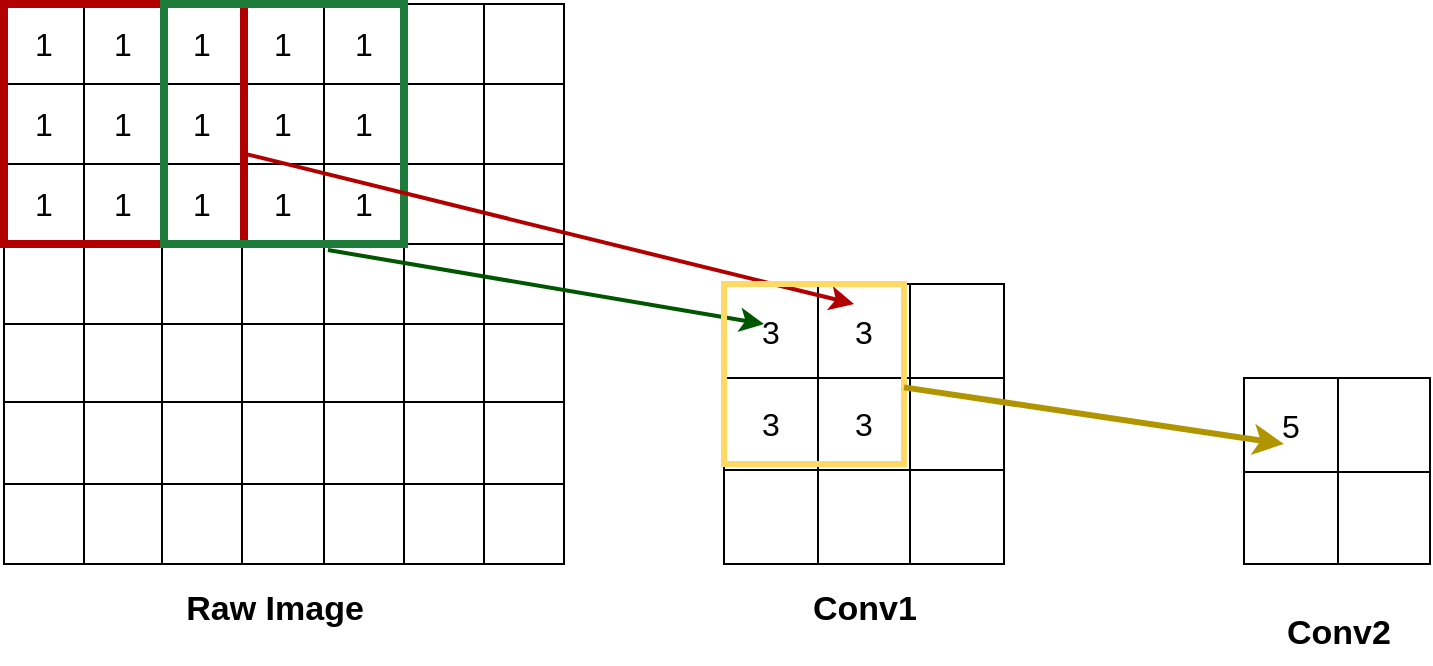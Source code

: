 <mxfile version="24.4.6" type="github">
  <diagram name="第 1 页" id="T-Y5g9HEh9PjL1kTXAn0">
    <mxGraphModel dx="2261" dy="746" grid="1" gridSize="10" guides="1" tooltips="1" connect="1" arrows="1" fold="1" page="1" pageScale="1" pageWidth="827" pageHeight="1169" math="0" shadow="0">
      <root>
        <mxCell id="0" />
        <mxCell id="1" parent="0" />
        <mxCell id="boeS_ri1tZTHoRoHTXlC-56" value="" style="shape=table;startSize=0;container=1;collapsible=0;childLayout=tableLayout;fontSize=16;" parent="1" vertex="1">
          <mxGeometry x="360" y="220" width="140" height="140" as="geometry" />
        </mxCell>
        <mxCell id="boeS_ri1tZTHoRoHTXlC-57" value="" style="shape=tableRow;horizontal=0;startSize=0;swimlaneHead=0;swimlaneBody=0;strokeColor=inherit;top=0;left=0;bottom=0;right=0;collapsible=0;dropTarget=0;fillColor=none;points=[[0,0.5],[1,0.5]];portConstraint=eastwest;fontSize=16;" parent="boeS_ri1tZTHoRoHTXlC-56" vertex="1">
          <mxGeometry width="140" height="47" as="geometry" />
        </mxCell>
        <mxCell id="boeS_ri1tZTHoRoHTXlC-58" value="3" style="shape=partialRectangle;html=1;whiteSpace=wrap;connectable=0;strokeColor=inherit;overflow=hidden;fillColor=none;top=0;left=0;bottom=0;right=0;pointerEvents=1;fontSize=16;" parent="boeS_ri1tZTHoRoHTXlC-57" vertex="1">
          <mxGeometry width="47" height="47" as="geometry">
            <mxRectangle width="47" height="47" as="alternateBounds" />
          </mxGeometry>
        </mxCell>
        <mxCell id="boeS_ri1tZTHoRoHTXlC-59" value="3" style="shape=partialRectangle;html=1;whiteSpace=wrap;connectable=0;strokeColor=inherit;overflow=hidden;fillColor=none;top=0;left=0;bottom=0;right=0;pointerEvents=1;fontSize=16;" parent="boeS_ri1tZTHoRoHTXlC-57" vertex="1">
          <mxGeometry x="47" width="46" height="47" as="geometry">
            <mxRectangle width="46" height="47" as="alternateBounds" />
          </mxGeometry>
        </mxCell>
        <mxCell id="boeS_ri1tZTHoRoHTXlC-60" value="" style="shape=partialRectangle;html=1;whiteSpace=wrap;connectable=0;strokeColor=inherit;overflow=hidden;fillColor=none;top=0;left=0;bottom=0;right=0;pointerEvents=1;fontSize=16;" parent="boeS_ri1tZTHoRoHTXlC-57" vertex="1">
          <mxGeometry x="93" width="47" height="47" as="geometry">
            <mxRectangle width="47" height="47" as="alternateBounds" />
          </mxGeometry>
        </mxCell>
        <mxCell id="boeS_ri1tZTHoRoHTXlC-61" value="" style="shape=tableRow;horizontal=0;startSize=0;swimlaneHead=0;swimlaneBody=0;strokeColor=inherit;top=0;left=0;bottom=0;right=0;collapsible=0;dropTarget=0;fillColor=none;points=[[0,0.5],[1,0.5]];portConstraint=eastwest;fontSize=16;" parent="boeS_ri1tZTHoRoHTXlC-56" vertex="1">
          <mxGeometry y="47" width="140" height="46" as="geometry" />
        </mxCell>
        <mxCell id="boeS_ri1tZTHoRoHTXlC-62" value="3" style="shape=partialRectangle;html=1;whiteSpace=wrap;connectable=0;strokeColor=inherit;overflow=hidden;fillColor=none;top=0;left=0;bottom=0;right=0;pointerEvents=1;fontSize=16;" parent="boeS_ri1tZTHoRoHTXlC-61" vertex="1">
          <mxGeometry width="47" height="46" as="geometry">
            <mxRectangle width="47" height="46" as="alternateBounds" />
          </mxGeometry>
        </mxCell>
        <mxCell id="boeS_ri1tZTHoRoHTXlC-63" value="3" style="shape=partialRectangle;html=1;whiteSpace=wrap;connectable=0;strokeColor=inherit;overflow=hidden;fillColor=none;top=0;left=0;bottom=0;right=0;pointerEvents=1;fontSize=16;" parent="boeS_ri1tZTHoRoHTXlC-61" vertex="1">
          <mxGeometry x="47" width="46" height="46" as="geometry">
            <mxRectangle width="46" height="46" as="alternateBounds" />
          </mxGeometry>
        </mxCell>
        <mxCell id="boeS_ri1tZTHoRoHTXlC-64" value="" style="shape=partialRectangle;html=1;whiteSpace=wrap;connectable=0;strokeColor=inherit;overflow=hidden;fillColor=none;top=0;left=0;bottom=0;right=0;pointerEvents=1;fontSize=16;" parent="boeS_ri1tZTHoRoHTXlC-61" vertex="1">
          <mxGeometry x="93" width="47" height="46" as="geometry">
            <mxRectangle width="47" height="46" as="alternateBounds" />
          </mxGeometry>
        </mxCell>
        <mxCell id="boeS_ri1tZTHoRoHTXlC-65" value="" style="shape=tableRow;horizontal=0;startSize=0;swimlaneHead=0;swimlaneBody=0;strokeColor=inherit;top=0;left=0;bottom=0;right=0;collapsible=0;dropTarget=0;fillColor=none;points=[[0,0.5],[1,0.5]];portConstraint=eastwest;fontSize=16;" parent="boeS_ri1tZTHoRoHTXlC-56" vertex="1">
          <mxGeometry y="93" width="140" height="47" as="geometry" />
        </mxCell>
        <mxCell id="boeS_ri1tZTHoRoHTXlC-66" value="" style="shape=partialRectangle;html=1;whiteSpace=wrap;connectable=0;strokeColor=inherit;overflow=hidden;fillColor=none;top=0;left=0;bottom=0;right=0;pointerEvents=1;fontSize=16;" parent="boeS_ri1tZTHoRoHTXlC-65" vertex="1">
          <mxGeometry width="47" height="47" as="geometry">
            <mxRectangle width="47" height="47" as="alternateBounds" />
          </mxGeometry>
        </mxCell>
        <mxCell id="boeS_ri1tZTHoRoHTXlC-67" value="" style="shape=partialRectangle;html=1;whiteSpace=wrap;connectable=0;strokeColor=inherit;overflow=hidden;fillColor=none;top=0;left=0;bottom=0;right=0;pointerEvents=1;fontSize=16;" parent="boeS_ri1tZTHoRoHTXlC-65" vertex="1">
          <mxGeometry x="47" width="46" height="47" as="geometry">
            <mxRectangle width="46" height="47" as="alternateBounds" />
          </mxGeometry>
        </mxCell>
        <mxCell id="boeS_ri1tZTHoRoHTXlC-68" value="" style="shape=partialRectangle;html=1;whiteSpace=wrap;connectable=0;strokeColor=inherit;overflow=hidden;fillColor=none;top=0;left=0;bottom=0;right=0;pointerEvents=1;fontSize=16;" parent="boeS_ri1tZTHoRoHTXlC-65" vertex="1">
          <mxGeometry x="93" width="47" height="47" as="geometry">
            <mxRectangle width="47" height="47" as="alternateBounds" />
          </mxGeometry>
        </mxCell>
        <mxCell id="boeS_ri1tZTHoRoHTXlC-126" value="" style="shape=table;startSize=0;container=1;collapsible=0;childLayout=tableLayout;fontSize=16;" parent="1" vertex="1">
          <mxGeometry y="80" width="280" height="280" as="geometry" />
        </mxCell>
        <mxCell id="boeS_ri1tZTHoRoHTXlC-127" value="" style="shape=tableRow;horizontal=0;startSize=0;swimlaneHead=0;swimlaneBody=0;strokeColor=inherit;top=0;left=0;bottom=0;right=0;collapsible=0;dropTarget=0;fillColor=none;points=[[0,0.5],[1,0.5]];portConstraint=eastwest;fontSize=16;" parent="boeS_ri1tZTHoRoHTXlC-126" vertex="1">
          <mxGeometry width="280" height="40" as="geometry" />
        </mxCell>
        <mxCell id="boeS_ri1tZTHoRoHTXlC-128" value="1" style="shape=partialRectangle;html=1;whiteSpace=wrap;connectable=0;strokeColor=inherit;overflow=hidden;fillColor=none;top=0;left=0;bottom=0;right=0;pointerEvents=1;fontSize=16;" parent="boeS_ri1tZTHoRoHTXlC-127" vertex="1">
          <mxGeometry width="40" height="40" as="geometry">
            <mxRectangle width="40" height="40" as="alternateBounds" />
          </mxGeometry>
        </mxCell>
        <mxCell id="boeS_ri1tZTHoRoHTXlC-129" value="1" style="shape=partialRectangle;html=1;whiteSpace=wrap;connectable=0;strokeColor=inherit;overflow=hidden;fillColor=none;top=0;left=0;bottom=0;right=0;pointerEvents=1;fontSize=16;" parent="boeS_ri1tZTHoRoHTXlC-127" vertex="1">
          <mxGeometry x="40" width="39" height="40" as="geometry">
            <mxRectangle width="39" height="40" as="alternateBounds" />
          </mxGeometry>
        </mxCell>
        <mxCell id="boeS_ri1tZTHoRoHTXlC-130" value="1" style="shape=partialRectangle;html=1;whiteSpace=wrap;connectable=0;strokeColor=inherit;overflow=hidden;fillColor=none;top=0;left=0;bottom=0;right=0;pointerEvents=1;fontSize=16;" parent="boeS_ri1tZTHoRoHTXlC-127" vertex="1">
          <mxGeometry x="79" width="40" height="40" as="geometry">
            <mxRectangle width="40" height="40" as="alternateBounds" />
          </mxGeometry>
        </mxCell>
        <mxCell id="boeS_ri1tZTHoRoHTXlC-139" value="1" style="shape=partialRectangle;html=1;whiteSpace=wrap;connectable=0;strokeColor=inherit;overflow=hidden;fillColor=none;top=0;left=0;bottom=0;right=0;pointerEvents=1;fontSize=16;" parent="boeS_ri1tZTHoRoHTXlC-127" vertex="1">
          <mxGeometry x="119" width="41" height="40" as="geometry">
            <mxRectangle width="41" height="40" as="alternateBounds" />
          </mxGeometry>
        </mxCell>
        <mxCell id="boeS_ri1tZTHoRoHTXlC-142" value="1" style="shape=partialRectangle;html=1;whiteSpace=wrap;connectable=0;strokeColor=inherit;overflow=hidden;fillColor=none;top=0;left=0;bottom=0;right=0;pointerEvents=1;fontSize=16;" parent="boeS_ri1tZTHoRoHTXlC-127" vertex="1">
          <mxGeometry x="160" width="40" height="40" as="geometry">
            <mxRectangle width="40" height="40" as="alternateBounds" />
          </mxGeometry>
        </mxCell>
        <mxCell id="boeS_ri1tZTHoRoHTXlC-145" style="shape=partialRectangle;html=1;whiteSpace=wrap;connectable=0;strokeColor=inherit;overflow=hidden;fillColor=none;top=0;left=0;bottom=0;right=0;pointerEvents=1;fontSize=16;" parent="boeS_ri1tZTHoRoHTXlC-127" vertex="1">
          <mxGeometry x="200" width="40" height="40" as="geometry">
            <mxRectangle width="40" height="40" as="alternateBounds" />
          </mxGeometry>
        </mxCell>
        <mxCell id="boeS_ri1tZTHoRoHTXlC-148" style="shape=partialRectangle;html=1;whiteSpace=wrap;connectable=0;strokeColor=inherit;overflow=hidden;fillColor=none;top=0;left=0;bottom=0;right=0;pointerEvents=1;fontSize=16;" parent="boeS_ri1tZTHoRoHTXlC-127" vertex="1">
          <mxGeometry x="240" width="40" height="40" as="geometry">
            <mxRectangle width="40" height="40" as="alternateBounds" />
          </mxGeometry>
        </mxCell>
        <mxCell id="boeS_ri1tZTHoRoHTXlC-175" style="shape=tableRow;horizontal=0;startSize=0;swimlaneHead=0;swimlaneBody=0;strokeColor=inherit;top=0;left=0;bottom=0;right=0;collapsible=0;dropTarget=0;fillColor=none;points=[[0,0.5],[1,0.5]];portConstraint=eastwest;fontSize=16;" parent="boeS_ri1tZTHoRoHTXlC-126" vertex="1">
          <mxGeometry y="40" width="280" height="40" as="geometry" />
        </mxCell>
        <mxCell id="boeS_ri1tZTHoRoHTXlC-176" value="1" style="shape=partialRectangle;html=1;whiteSpace=wrap;connectable=0;strokeColor=inherit;overflow=hidden;fillColor=none;top=0;left=0;bottom=0;right=0;pointerEvents=1;fontSize=16;" parent="boeS_ri1tZTHoRoHTXlC-175" vertex="1">
          <mxGeometry width="40" height="40" as="geometry">
            <mxRectangle width="40" height="40" as="alternateBounds" />
          </mxGeometry>
        </mxCell>
        <mxCell id="boeS_ri1tZTHoRoHTXlC-177" value="1" style="shape=partialRectangle;html=1;whiteSpace=wrap;connectable=0;strokeColor=inherit;overflow=hidden;fillColor=none;top=0;left=0;bottom=0;right=0;pointerEvents=1;fontSize=16;" parent="boeS_ri1tZTHoRoHTXlC-175" vertex="1">
          <mxGeometry x="40" width="39" height="40" as="geometry">
            <mxRectangle width="39" height="40" as="alternateBounds" />
          </mxGeometry>
        </mxCell>
        <mxCell id="boeS_ri1tZTHoRoHTXlC-178" value="1" style="shape=partialRectangle;html=1;whiteSpace=wrap;connectable=0;strokeColor=inherit;overflow=hidden;fillColor=none;top=0;left=0;bottom=0;right=0;pointerEvents=1;fontSize=16;" parent="boeS_ri1tZTHoRoHTXlC-175" vertex="1">
          <mxGeometry x="79" width="40" height="40" as="geometry">
            <mxRectangle width="40" height="40" as="alternateBounds" />
          </mxGeometry>
        </mxCell>
        <mxCell id="boeS_ri1tZTHoRoHTXlC-179" value="1" style="shape=partialRectangle;html=1;whiteSpace=wrap;connectable=0;strokeColor=inherit;overflow=hidden;fillColor=none;top=0;left=0;bottom=0;right=0;pointerEvents=1;fontSize=16;" parent="boeS_ri1tZTHoRoHTXlC-175" vertex="1">
          <mxGeometry x="119" width="41" height="40" as="geometry">
            <mxRectangle width="41" height="40" as="alternateBounds" />
          </mxGeometry>
        </mxCell>
        <mxCell id="boeS_ri1tZTHoRoHTXlC-180" value="1" style="shape=partialRectangle;html=1;whiteSpace=wrap;connectable=0;strokeColor=inherit;overflow=hidden;fillColor=none;top=0;left=0;bottom=0;right=0;pointerEvents=1;fontSize=16;" parent="boeS_ri1tZTHoRoHTXlC-175" vertex="1">
          <mxGeometry x="160" width="40" height="40" as="geometry">
            <mxRectangle width="40" height="40" as="alternateBounds" />
          </mxGeometry>
        </mxCell>
        <mxCell id="boeS_ri1tZTHoRoHTXlC-181" style="shape=partialRectangle;html=1;whiteSpace=wrap;connectable=0;strokeColor=inherit;overflow=hidden;fillColor=none;top=0;left=0;bottom=0;right=0;pointerEvents=1;fontSize=16;" parent="boeS_ri1tZTHoRoHTXlC-175" vertex="1">
          <mxGeometry x="200" width="40" height="40" as="geometry">
            <mxRectangle width="40" height="40" as="alternateBounds" />
          </mxGeometry>
        </mxCell>
        <mxCell id="boeS_ri1tZTHoRoHTXlC-182" style="shape=partialRectangle;html=1;whiteSpace=wrap;connectable=0;strokeColor=inherit;overflow=hidden;fillColor=none;top=0;left=0;bottom=0;right=0;pointerEvents=1;fontSize=16;" parent="boeS_ri1tZTHoRoHTXlC-175" vertex="1">
          <mxGeometry x="240" width="40" height="40" as="geometry">
            <mxRectangle width="40" height="40" as="alternateBounds" />
          </mxGeometry>
        </mxCell>
        <mxCell id="boeS_ri1tZTHoRoHTXlC-167" style="shape=tableRow;horizontal=0;startSize=0;swimlaneHead=0;swimlaneBody=0;strokeColor=inherit;top=0;left=0;bottom=0;right=0;collapsible=0;dropTarget=0;fillColor=none;points=[[0,0.5],[1,0.5]];portConstraint=eastwest;fontSize=16;" parent="boeS_ri1tZTHoRoHTXlC-126" vertex="1">
          <mxGeometry y="80" width="280" height="40" as="geometry" />
        </mxCell>
        <mxCell id="boeS_ri1tZTHoRoHTXlC-168" value="1" style="shape=partialRectangle;html=1;whiteSpace=wrap;connectable=0;strokeColor=inherit;overflow=hidden;fillColor=none;top=0;left=0;bottom=0;right=0;pointerEvents=1;fontSize=16;" parent="boeS_ri1tZTHoRoHTXlC-167" vertex="1">
          <mxGeometry width="40" height="40" as="geometry">
            <mxRectangle width="40" height="40" as="alternateBounds" />
          </mxGeometry>
        </mxCell>
        <mxCell id="boeS_ri1tZTHoRoHTXlC-169" value="1" style="shape=partialRectangle;html=1;whiteSpace=wrap;connectable=0;strokeColor=inherit;overflow=hidden;fillColor=none;top=0;left=0;bottom=0;right=0;pointerEvents=1;fontSize=16;" parent="boeS_ri1tZTHoRoHTXlC-167" vertex="1">
          <mxGeometry x="40" width="39" height="40" as="geometry">
            <mxRectangle width="39" height="40" as="alternateBounds" />
          </mxGeometry>
        </mxCell>
        <mxCell id="boeS_ri1tZTHoRoHTXlC-170" value="1" style="shape=partialRectangle;html=1;whiteSpace=wrap;connectable=0;strokeColor=inherit;overflow=hidden;fillColor=none;top=0;left=0;bottom=0;right=0;pointerEvents=1;fontSize=16;" parent="boeS_ri1tZTHoRoHTXlC-167" vertex="1">
          <mxGeometry x="79" width="40" height="40" as="geometry">
            <mxRectangle width="40" height="40" as="alternateBounds" />
          </mxGeometry>
        </mxCell>
        <mxCell id="boeS_ri1tZTHoRoHTXlC-171" value="1" style="shape=partialRectangle;html=1;whiteSpace=wrap;connectable=0;strokeColor=inherit;overflow=hidden;fillColor=none;top=0;left=0;bottom=0;right=0;pointerEvents=1;fontSize=16;" parent="boeS_ri1tZTHoRoHTXlC-167" vertex="1">
          <mxGeometry x="119" width="41" height="40" as="geometry">
            <mxRectangle width="41" height="40" as="alternateBounds" />
          </mxGeometry>
        </mxCell>
        <mxCell id="boeS_ri1tZTHoRoHTXlC-172" value="1" style="shape=partialRectangle;html=1;whiteSpace=wrap;connectable=0;strokeColor=inherit;overflow=hidden;fillColor=none;top=0;left=0;bottom=0;right=0;pointerEvents=1;fontSize=16;" parent="boeS_ri1tZTHoRoHTXlC-167" vertex="1">
          <mxGeometry x="160" width="40" height="40" as="geometry">
            <mxRectangle width="40" height="40" as="alternateBounds" />
          </mxGeometry>
        </mxCell>
        <mxCell id="boeS_ri1tZTHoRoHTXlC-173" style="shape=partialRectangle;html=1;whiteSpace=wrap;connectable=0;strokeColor=inherit;overflow=hidden;fillColor=none;top=0;left=0;bottom=0;right=0;pointerEvents=1;fontSize=16;" parent="boeS_ri1tZTHoRoHTXlC-167" vertex="1">
          <mxGeometry x="200" width="40" height="40" as="geometry">
            <mxRectangle width="40" height="40" as="alternateBounds" />
          </mxGeometry>
        </mxCell>
        <mxCell id="boeS_ri1tZTHoRoHTXlC-174" style="shape=partialRectangle;html=1;whiteSpace=wrap;connectable=0;strokeColor=inherit;overflow=hidden;fillColor=none;top=0;left=0;bottom=0;right=0;pointerEvents=1;fontSize=16;" parent="boeS_ri1tZTHoRoHTXlC-167" vertex="1">
          <mxGeometry x="240" width="40" height="40" as="geometry">
            <mxRectangle width="40" height="40" as="alternateBounds" />
          </mxGeometry>
        </mxCell>
        <mxCell id="boeS_ri1tZTHoRoHTXlC-159" style="shape=tableRow;horizontal=0;startSize=0;swimlaneHead=0;swimlaneBody=0;strokeColor=inherit;top=0;left=0;bottom=0;right=0;collapsible=0;dropTarget=0;fillColor=none;points=[[0,0.5],[1,0.5]];portConstraint=eastwest;fontSize=16;" parent="boeS_ri1tZTHoRoHTXlC-126" vertex="1">
          <mxGeometry y="120" width="280" height="40" as="geometry" />
        </mxCell>
        <mxCell id="boeS_ri1tZTHoRoHTXlC-160" style="shape=partialRectangle;html=1;whiteSpace=wrap;connectable=0;strokeColor=inherit;overflow=hidden;fillColor=none;top=0;left=0;bottom=0;right=0;pointerEvents=1;fontSize=16;" parent="boeS_ri1tZTHoRoHTXlC-159" vertex="1">
          <mxGeometry width="40" height="40" as="geometry">
            <mxRectangle width="40" height="40" as="alternateBounds" />
          </mxGeometry>
        </mxCell>
        <mxCell id="boeS_ri1tZTHoRoHTXlC-161" style="shape=partialRectangle;html=1;whiteSpace=wrap;connectable=0;strokeColor=inherit;overflow=hidden;fillColor=none;top=0;left=0;bottom=0;right=0;pointerEvents=1;fontSize=16;" parent="boeS_ri1tZTHoRoHTXlC-159" vertex="1">
          <mxGeometry x="40" width="39" height="40" as="geometry">
            <mxRectangle width="39" height="40" as="alternateBounds" />
          </mxGeometry>
        </mxCell>
        <mxCell id="boeS_ri1tZTHoRoHTXlC-162" style="shape=partialRectangle;html=1;whiteSpace=wrap;connectable=0;strokeColor=inherit;overflow=hidden;fillColor=none;top=0;left=0;bottom=0;right=0;pointerEvents=1;fontSize=16;" parent="boeS_ri1tZTHoRoHTXlC-159" vertex="1">
          <mxGeometry x="79" width="40" height="40" as="geometry">
            <mxRectangle width="40" height="40" as="alternateBounds" />
          </mxGeometry>
        </mxCell>
        <mxCell id="boeS_ri1tZTHoRoHTXlC-163" style="shape=partialRectangle;html=1;whiteSpace=wrap;connectable=0;strokeColor=inherit;overflow=hidden;fillColor=none;top=0;left=0;bottom=0;right=0;pointerEvents=1;fontSize=16;" parent="boeS_ri1tZTHoRoHTXlC-159" vertex="1">
          <mxGeometry x="119" width="41" height="40" as="geometry">
            <mxRectangle width="41" height="40" as="alternateBounds" />
          </mxGeometry>
        </mxCell>
        <mxCell id="boeS_ri1tZTHoRoHTXlC-164" style="shape=partialRectangle;html=1;whiteSpace=wrap;connectable=0;strokeColor=inherit;overflow=hidden;fillColor=none;top=0;left=0;bottom=0;right=0;pointerEvents=1;fontSize=16;" parent="boeS_ri1tZTHoRoHTXlC-159" vertex="1">
          <mxGeometry x="160" width="40" height="40" as="geometry">
            <mxRectangle width="40" height="40" as="alternateBounds" />
          </mxGeometry>
        </mxCell>
        <mxCell id="boeS_ri1tZTHoRoHTXlC-165" style="shape=partialRectangle;html=1;whiteSpace=wrap;connectable=0;strokeColor=inherit;overflow=hidden;fillColor=none;top=0;left=0;bottom=0;right=0;pointerEvents=1;fontSize=16;" parent="boeS_ri1tZTHoRoHTXlC-159" vertex="1">
          <mxGeometry x="200" width="40" height="40" as="geometry">
            <mxRectangle width="40" height="40" as="alternateBounds" />
          </mxGeometry>
        </mxCell>
        <mxCell id="boeS_ri1tZTHoRoHTXlC-166" style="shape=partialRectangle;html=1;whiteSpace=wrap;connectable=0;strokeColor=inherit;overflow=hidden;fillColor=none;top=0;left=0;bottom=0;right=0;pointerEvents=1;fontSize=16;" parent="boeS_ri1tZTHoRoHTXlC-159" vertex="1">
          <mxGeometry x="240" width="40" height="40" as="geometry">
            <mxRectangle width="40" height="40" as="alternateBounds" />
          </mxGeometry>
        </mxCell>
        <mxCell id="boeS_ri1tZTHoRoHTXlC-151" style="shape=tableRow;horizontal=0;startSize=0;swimlaneHead=0;swimlaneBody=0;strokeColor=inherit;top=0;left=0;bottom=0;right=0;collapsible=0;dropTarget=0;fillColor=none;points=[[0,0.5],[1,0.5]];portConstraint=eastwest;fontSize=16;" parent="boeS_ri1tZTHoRoHTXlC-126" vertex="1">
          <mxGeometry y="160" width="280" height="39" as="geometry" />
        </mxCell>
        <mxCell id="boeS_ri1tZTHoRoHTXlC-152" style="shape=partialRectangle;html=1;whiteSpace=wrap;connectable=0;strokeColor=inherit;overflow=hidden;fillColor=none;top=0;left=0;bottom=0;right=0;pointerEvents=1;fontSize=16;" parent="boeS_ri1tZTHoRoHTXlC-151" vertex="1">
          <mxGeometry width="40" height="39" as="geometry">
            <mxRectangle width="40" height="39" as="alternateBounds" />
          </mxGeometry>
        </mxCell>
        <mxCell id="boeS_ri1tZTHoRoHTXlC-153" style="shape=partialRectangle;html=1;whiteSpace=wrap;connectable=0;strokeColor=inherit;overflow=hidden;fillColor=none;top=0;left=0;bottom=0;right=0;pointerEvents=1;fontSize=16;" parent="boeS_ri1tZTHoRoHTXlC-151" vertex="1">
          <mxGeometry x="40" width="39" height="39" as="geometry">
            <mxRectangle width="39" height="39" as="alternateBounds" />
          </mxGeometry>
        </mxCell>
        <mxCell id="boeS_ri1tZTHoRoHTXlC-154" style="shape=partialRectangle;html=1;whiteSpace=wrap;connectable=0;strokeColor=inherit;overflow=hidden;fillColor=none;top=0;left=0;bottom=0;right=0;pointerEvents=1;fontSize=16;" parent="boeS_ri1tZTHoRoHTXlC-151" vertex="1">
          <mxGeometry x="79" width="40" height="39" as="geometry">
            <mxRectangle width="40" height="39" as="alternateBounds" />
          </mxGeometry>
        </mxCell>
        <mxCell id="boeS_ri1tZTHoRoHTXlC-155" style="shape=partialRectangle;html=1;whiteSpace=wrap;connectable=0;strokeColor=inherit;overflow=hidden;fillColor=none;top=0;left=0;bottom=0;right=0;pointerEvents=1;fontSize=16;" parent="boeS_ri1tZTHoRoHTXlC-151" vertex="1">
          <mxGeometry x="119" width="41" height="39" as="geometry">
            <mxRectangle width="41" height="39" as="alternateBounds" />
          </mxGeometry>
        </mxCell>
        <mxCell id="boeS_ri1tZTHoRoHTXlC-156" style="shape=partialRectangle;html=1;whiteSpace=wrap;connectable=0;strokeColor=inherit;overflow=hidden;fillColor=none;top=0;left=0;bottom=0;right=0;pointerEvents=1;fontSize=16;" parent="boeS_ri1tZTHoRoHTXlC-151" vertex="1">
          <mxGeometry x="160" width="40" height="39" as="geometry">
            <mxRectangle width="40" height="39" as="alternateBounds" />
          </mxGeometry>
        </mxCell>
        <mxCell id="boeS_ri1tZTHoRoHTXlC-157" style="shape=partialRectangle;html=1;whiteSpace=wrap;connectable=0;strokeColor=inherit;overflow=hidden;fillColor=none;top=0;left=0;bottom=0;right=0;pointerEvents=1;fontSize=16;" parent="boeS_ri1tZTHoRoHTXlC-151" vertex="1">
          <mxGeometry x="200" width="40" height="39" as="geometry">
            <mxRectangle width="40" height="39" as="alternateBounds" />
          </mxGeometry>
        </mxCell>
        <mxCell id="boeS_ri1tZTHoRoHTXlC-158" style="shape=partialRectangle;html=1;whiteSpace=wrap;connectable=0;strokeColor=inherit;overflow=hidden;fillColor=none;top=0;left=0;bottom=0;right=0;pointerEvents=1;fontSize=16;" parent="boeS_ri1tZTHoRoHTXlC-151" vertex="1">
          <mxGeometry x="240" width="40" height="39" as="geometry">
            <mxRectangle width="40" height="39" as="alternateBounds" />
          </mxGeometry>
        </mxCell>
        <mxCell id="boeS_ri1tZTHoRoHTXlC-131" value="" style="shape=tableRow;horizontal=0;startSize=0;swimlaneHead=0;swimlaneBody=0;strokeColor=inherit;top=0;left=0;bottom=0;right=0;collapsible=0;dropTarget=0;fillColor=none;points=[[0,0.5],[1,0.5]];portConstraint=eastwest;fontSize=16;" parent="boeS_ri1tZTHoRoHTXlC-126" vertex="1">
          <mxGeometry y="199" width="280" height="41" as="geometry" />
        </mxCell>
        <mxCell id="boeS_ri1tZTHoRoHTXlC-132" value="" style="shape=partialRectangle;html=1;whiteSpace=wrap;connectable=0;strokeColor=inherit;overflow=hidden;fillColor=none;top=0;left=0;bottom=0;right=0;pointerEvents=1;fontSize=16;" parent="boeS_ri1tZTHoRoHTXlC-131" vertex="1">
          <mxGeometry width="40" height="41" as="geometry">
            <mxRectangle width="40" height="41" as="alternateBounds" />
          </mxGeometry>
        </mxCell>
        <mxCell id="boeS_ri1tZTHoRoHTXlC-133" value="" style="shape=partialRectangle;html=1;whiteSpace=wrap;connectable=0;strokeColor=inherit;overflow=hidden;fillColor=none;top=0;left=0;bottom=0;right=0;pointerEvents=1;fontSize=16;" parent="boeS_ri1tZTHoRoHTXlC-131" vertex="1">
          <mxGeometry x="40" width="39" height="41" as="geometry">
            <mxRectangle width="39" height="41" as="alternateBounds" />
          </mxGeometry>
        </mxCell>
        <mxCell id="boeS_ri1tZTHoRoHTXlC-134" value="" style="shape=partialRectangle;html=1;whiteSpace=wrap;connectable=0;strokeColor=inherit;overflow=hidden;fillColor=none;top=0;left=0;bottom=0;right=0;pointerEvents=1;fontSize=16;" parent="boeS_ri1tZTHoRoHTXlC-131" vertex="1">
          <mxGeometry x="79" width="40" height="41" as="geometry">
            <mxRectangle width="40" height="41" as="alternateBounds" />
          </mxGeometry>
        </mxCell>
        <mxCell id="boeS_ri1tZTHoRoHTXlC-140" style="shape=partialRectangle;html=1;whiteSpace=wrap;connectable=0;strokeColor=inherit;overflow=hidden;fillColor=none;top=0;left=0;bottom=0;right=0;pointerEvents=1;fontSize=16;" parent="boeS_ri1tZTHoRoHTXlC-131" vertex="1">
          <mxGeometry x="119" width="41" height="41" as="geometry">
            <mxRectangle width="41" height="41" as="alternateBounds" />
          </mxGeometry>
        </mxCell>
        <mxCell id="boeS_ri1tZTHoRoHTXlC-143" style="shape=partialRectangle;html=1;whiteSpace=wrap;connectable=0;strokeColor=inherit;overflow=hidden;fillColor=none;top=0;left=0;bottom=0;right=0;pointerEvents=1;fontSize=16;" parent="boeS_ri1tZTHoRoHTXlC-131" vertex="1">
          <mxGeometry x="160" width="40" height="41" as="geometry">
            <mxRectangle width="40" height="41" as="alternateBounds" />
          </mxGeometry>
        </mxCell>
        <mxCell id="boeS_ri1tZTHoRoHTXlC-146" style="shape=partialRectangle;html=1;whiteSpace=wrap;connectable=0;strokeColor=inherit;overflow=hidden;fillColor=none;top=0;left=0;bottom=0;right=0;pointerEvents=1;fontSize=16;" parent="boeS_ri1tZTHoRoHTXlC-131" vertex="1">
          <mxGeometry x="200" width="40" height="41" as="geometry">
            <mxRectangle width="40" height="41" as="alternateBounds" />
          </mxGeometry>
        </mxCell>
        <mxCell id="boeS_ri1tZTHoRoHTXlC-149" style="shape=partialRectangle;html=1;whiteSpace=wrap;connectable=0;strokeColor=inherit;overflow=hidden;fillColor=none;top=0;left=0;bottom=0;right=0;pointerEvents=1;fontSize=16;" parent="boeS_ri1tZTHoRoHTXlC-131" vertex="1">
          <mxGeometry x="240" width="40" height="41" as="geometry">
            <mxRectangle width="40" height="41" as="alternateBounds" />
          </mxGeometry>
        </mxCell>
        <mxCell id="boeS_ri1tZTHoRoHTXlC-135" value="" style="shape=tableRow;horizontal=0;startSize=0;swimlaneHead=0;swimlaneBody=0;strokeColor=inherit;top=0;left=0;bottom=0;right=0;collapsible=0;dropTarget=0;fillColor=none;points=[[0,0.5],[1,0.5]];portConstraint=eastwest;fontSize=16;" parent="boeS_ri1tZTHoRoHTXlC-126" vertex="1">
          <mxGeometry y="240" width="280" height="40" as="geometry" />
        </mxCell>
        <mxCell id="boeS_ri1tZTHoRoHTXlC-136" value="" style="shape=partialRectangle;html=1;whiteSpace=wrap;connectable=0;strokeColor=inherit;overflow=hidden;fillColor=none;top=0;left=0;bottom=0;right=0;pointerEvents=1;fontSize=16;" parent="boeS_ri1tZTHoRoHTXlC-135" vertex="1">
          <mxGeometry width="40" height="40" as="geometry">
            <mxRectangle width="40" height="40" as="alternateBounds" />
          </mxGeometry>
        </mxCell>
        <mxCell id="boeS_ri1tZTHoRoHTXlC-137" value="" style="shape=partialRectangle;html=1;whiteSpace=wrap;connectable=0;strokeColor=inherit;overflow=hidden;fillColor=none;top=0;left=0;bottom=0;right=0;pointerEvents=1;fontSize=16;" parent="boeS_ri1tZTHoRoHTXlC-135" vertex="1">
          <mxGeometry x="40" width="39" height="40" as="geometry">
            <mxRectangle width="39" height="40" as="alternateBounds" />
          </mxGeometry>
        </mxCell>
        <mxCell id="boeS_ri1tZTHoRoHTXlC-138" value="" style="shape=partialRectangle;html=1;whiteSpace=wrap;connectable=0;strokeColor=inherit;overflow=hidden;fillColor=none;top=0;left=0;bottom=0;right=0;pointerEvents=1;fontSize=16;" parent="boeS_ri1tZTHoRoHTXlC-135" vertex="1">
          <mxGeometry x="79" width="40" height="40" as="geometry">
            <mxRectangle width="40" height="40" as="alternateBounds" />
          </mxGeometry>
        </mxCell>
        <mxCell id="boeS_ri1tZTHoRoHTXlC-141" style="shape=partialRectangle;html=1;whiteSpace=wrap;connectable=0;strokeColor=inherit;overflow=hidden;fillColor=none;top=0;left=0;bottom=0;right=0;pointerEvents=1;fontSize=16;" parent="boeS_ri1tZTHoRoHTXlC-135" vertex="1">
          <mxGeometry x="119" width="41" height="40" as="geometry">
            <mxRectangle width="41" height="40" as="alternateBounds" />
          </mxGeometry>
        </mxCell>
        <mxCell id="boeS_ri1tZTHoRoHTXlC-144" style="shape=partialRectangle;html=1;whiteSpace=wrap;connectable=0;strokeColor=inherit;overflow=hidden;fillColor=none;top=0;left=0;bottom=0;right=0;pointerEvents=1;fontSize=16;" parent="boeS_ri1tZTHoRoHTXlC-135" vertex="1">
          <mxGeometry x="160" width="40" height="40" as="geometry">
            <mxRectangle width="40" height="40" as="alternateBounds" />
          </mxGeometry>
        </mxCell>
        <mxCell id="boeS_ri1tZTHoRoHTXlC-147" style="shape=partialRectangle;html=1;whiteSpace=wrap;connectable=0;strokeColor=inherit;overflow=hidden;fillColor=none;top=0;left=0;bottom=0;right=0;pointerEvents=1;fontSize=16;" parent="boeS_ri1tZTHoRoHTXlC-135" vertex="1">
          <mxGeometry x="200" width="40" height="40" as="geometry">
            <mxRectangle width="40" height="40" as="alternateBounds" />
          </mxGeometry>
        </mxCell>
        <mxCell id="boeS_ri1tZTHoRoHTXlC-150" style="shape=partialRectangle;html=1;whiteSpace=wrap;connectable=0;strokeColor=inherit;overflow=hidden;fillColor=none;top=0;left=0;bottom=0;right=0;pointerEvents=1;fontSize=16;" parent="boeS_ri1tZTHoRoHTXlC-135" vertex="1">
          <mxGeometry x="240" width="40" height="40" as="geometry">
            <mxRectangle width="40" height="40" as="alternateBounds" />
          </mxGeometry>
        </mxCell>
        <mxCell id="boeS_ri1tZTHoRoHTXlC-189" value="" style="whiteSpace=wrap;html=1;aspect=fixed;fillColor=none;strokeWidth=4;fontColor=#ffffff;strokeColor=#B20000;" parent="1" vertex="1">
          <mxGeometry y="80" width="120" height="120" as="geometry" />
        </mxCell>
        <mxCell id="boeS_ri1tZTHoRoHTXlC-190" value="" style="whiteSpace=wrap;html=1;aspect=fixed;fillColor=none;strokeWidth=4;strokeColor=#1d7c3a;rounded=0;" parent="1" vertex="1">
          <mxGeometry x="80" y="80" width="120" height="120" as="geometry" />
        </mxCell>
        <mxCell id="boeS_ri1tZTHoRoHTXlC-191" value="" style="endArrow=classic;html=1;rounded=0;fillColor=#008a00;strokeColor=#005700;strokeWidth=2;exitX=0.683;exitY=1.025;exitDx=0;exitDy=0;exitPerimeter=0;" parent="1" source="boeS_ri1tZTHoRoHTXlC-190" edge="1">
          <mxGeometry width="50" height="50" relative="1" as="geometry">
            <mxPoint x="200" y="200" as="sourcePoint" />
            <mxPoint x="380" y="240" as="targetPoint" />
          </mxGeometry>
        </mxCell>
        <mxCell id="boeS_ri1tZTHoRoHTXlC-192" value="" style="endArrow=classic;html=1;rounded=0;fillColor=#e51400;strokeColor=#B20000;strokeWidth=2;" parent="1" source="boeS_ri1tZTHoRoHTXlC-189" edge="1">
          <mxGeometry width="50" height="50" relative="1" as="geometry">
            <mxPoint x="190" y="158.305" as="sourcePoint" />
            <mxPoint x="425" y="230" as="targetPoint" />
          </mxGeometry>
        </mxCell>
        <mxCell id="boeS_ri1tZTHoRoHTXlC-193" value="" style="shape=table;startSize=0;container=1;collapsible=0;childLayout=tableLayout;fontSize=16;" parent="1" vertex="1">
          <mxGeometry x="620" y="267" width="93" height="93" as="geometry" />
        </mxCell>
        <mxCell id="boeS_ri1tZTHoRoHTXlC-194" value="" style="shape=tableRow;horizontal=0;startSize=0;swimlaneHead=0;swimlaneBody=0;strokeColor=inherit;top=0;left=0;bottom=0;right=0;collapsible=0;dropTarget=0;fillColor=none;points=[[0,0.5],[1,0.5]];portConstraint=eastwest;fontSize=16;" parent="boeS_ri1tZTHoRoHTXlC-193" vertex="1">
          <mxGeometry width="93" height="47" as="geometry" />
        </mxCell>
        <mxCell id="boeS_ri1tZTHoRoHTXlC-195" value="5" style="shape=partialRectangle;html=1;whiteSpace=wrap;connectable=0;strokeColor=inherit;overflow=hidden;fillColor=none;top=0;left=0;bottom=0;right=0;pointerEvents=1;fontSize=16;" parent="boeS_ri1tZTHoRoHTXlC-194" vertex="1">
          <mxGeometry width="47" height="47" as="geometry">
            <mxRectangle width="47" height="47" as="alternateBounds" />
          </mxGeometry>
        </mxCell>
        <mxCell id="boeS_ri1tZTHoRoHTXlC-196" value="" style="shape=partialRectangle;html=1;whiteSpace=wrap;connectable=0;strokeColor=inherit;overflow=hidden;fillColor=none;top=0;left=0;bottom=0;right=0;pointerEvents=1;fontSize=16;" parent="boeS_ri1tZTHoRoHTXlC-194" vertex="1">
          <mxGeometry x="47" width="46" height="47" as="geometry">
            <mxRectangle width="46" height="47" as="alternateBounds" />
          </mxGeometry>
        </mxCell>
        <mxCell id="boeS_ri1tZTHoRoHTXlC-198" value="" style="shape=tableRow;horizontal=0;startSize=0;swimlaneHead=0;swimlaneBody=0;strokeColor=inherit;top=0;left=0;bottom=0;right=0;collapsible=0;dropTarget=0;fillColor=none;points=[[0,0.5],[1,0.5]];portConstraint=eastwest;fontSize=16;" parent="boeS_ri1tZTHoRoHTXlC-193" vertex="1">
          <mxGeometry y="47" width="93" height="46" as="geometry" />
        </mxCell>
        <mxCell id="boeS_ri1tZTHoRoHTXlC-199" value="" style="shape=partialRectangle;html=1;whiteSpace=wrap;connectable=0;strokeColor=inherit;overflow=hidden;fillColor=none;top=0;left=0;bottom=0;right=0;pointerEvents=1;fontSize=16;" parent="boeS_ri1tZTHoRoHTXlC-198" vertex="1">
          <mxGeometry width="47" height="46" as="geometry">
            <mxRectangle width="47" height="46" as="alternateBounds" />
          </mxGeometry>
        </mxCell>
        <mxCell id="boeS_ri1tZTHoRoHTXlC-200" value="" style="shape=partialRectangle;html=1;whiteSpace=wrap;connectable=0;strokeColor=inherit;overflow=hidden;fillColor=none;top=0;left=0;bottom=0;right=0;pointerEvents=1;fontSize=16;" parent="boeS_ri1tZTHoRoHTXlC-198" vertex="1">
          <mxGeometry x="47" width="46" height="46" as="geometry">
            <mxRectangle width="46" height="46" as="alternateBounds" />
          </mxGeometry>
        </mxCell>
        <mxCell id="boeS_ri1tZTHoRoHTXlC-206" value="" style="whiteSpace=wrap;html=1;aspect=fixed;fillColor=none;strokeWidth=3;strokeColor=#FFD966;" parent="1" vertex="1">
          <mxGeometry x="360" y="220" width="90" height="90" as="geometry" />
        </mxCell>
        <mxCell id="boeS_ri1tZTHoRoHTXlC-207" value="" style="endArrow=classic;html=1;rounded=0;fillColor=#e3c800;strokeColor=#B09500;strokeWidth=3;" parent="1" source="boeS_ri1tZTHoRoHTXlC-206" edge="1">
          <mxGeometry width="50" height="50" relative="1" as="geometry">
            <mxPoint x="500" y="240" as="sourcePoint" />
            <mxPoint x="640" y="300" as="targetPoint" />
          </mxGeometry>
        </mxCell>
        <mxCell id="boeS_ri1tZTHoRoHTXlC-208" value="&lt;font style=&quot;font-size: 17px;&quot;&gt;&lt;b&gt;Raw Image&lt;/b&gt;&lt;/font&gt;" style="text;html=1;align=center;verticalAlign=middle;resizable=0;points=[];autosize=1;strokeColor=none;fillColor=none;" parent="1" vertex="1">
          <mxGeometry x="80" y="368" width="110" height="30" as="geometry" />
        </mxCell>
        <mxCell id="boeS_ri1tZTHoRoHTXlC-209" value="&lt;span style=&quot;font-size: 17px;&quot;&gt;&lt;b&gt;Conv1&lt;/b&gt;&lt;/span&gt;" style="text;html=1;align=center;verticalAlign=middle;resizable=0;points=[];autosize=1;strokeColor=none;fillColor=none;" parent="1" vertex="1">
          <mxGeometry x="390" y="368" width="80" height="30" as="geometry" />
        </mxCell>
        <mxCell id="boeS_ri1tZTHoRoHTXlC-210" value="&lt;span style=&quot;font-size: 17px;&quot;&gt;&lt;b&gt;Conv2&lt;/b&gt;&lt;/span&gt;" style="text;html=1;align=center;verticalAlign=middle;resizable=0;points=[];autosize=1;strokeColor=none;fillColor=none;" parent="1" vertex="1">
          <mxGeometry x="626.5" y="380" width="80" height="30" as="geometry" />
        </mxCell>
      </root>
    </mxGraphModel>
  </diagram>
</mxfile>
